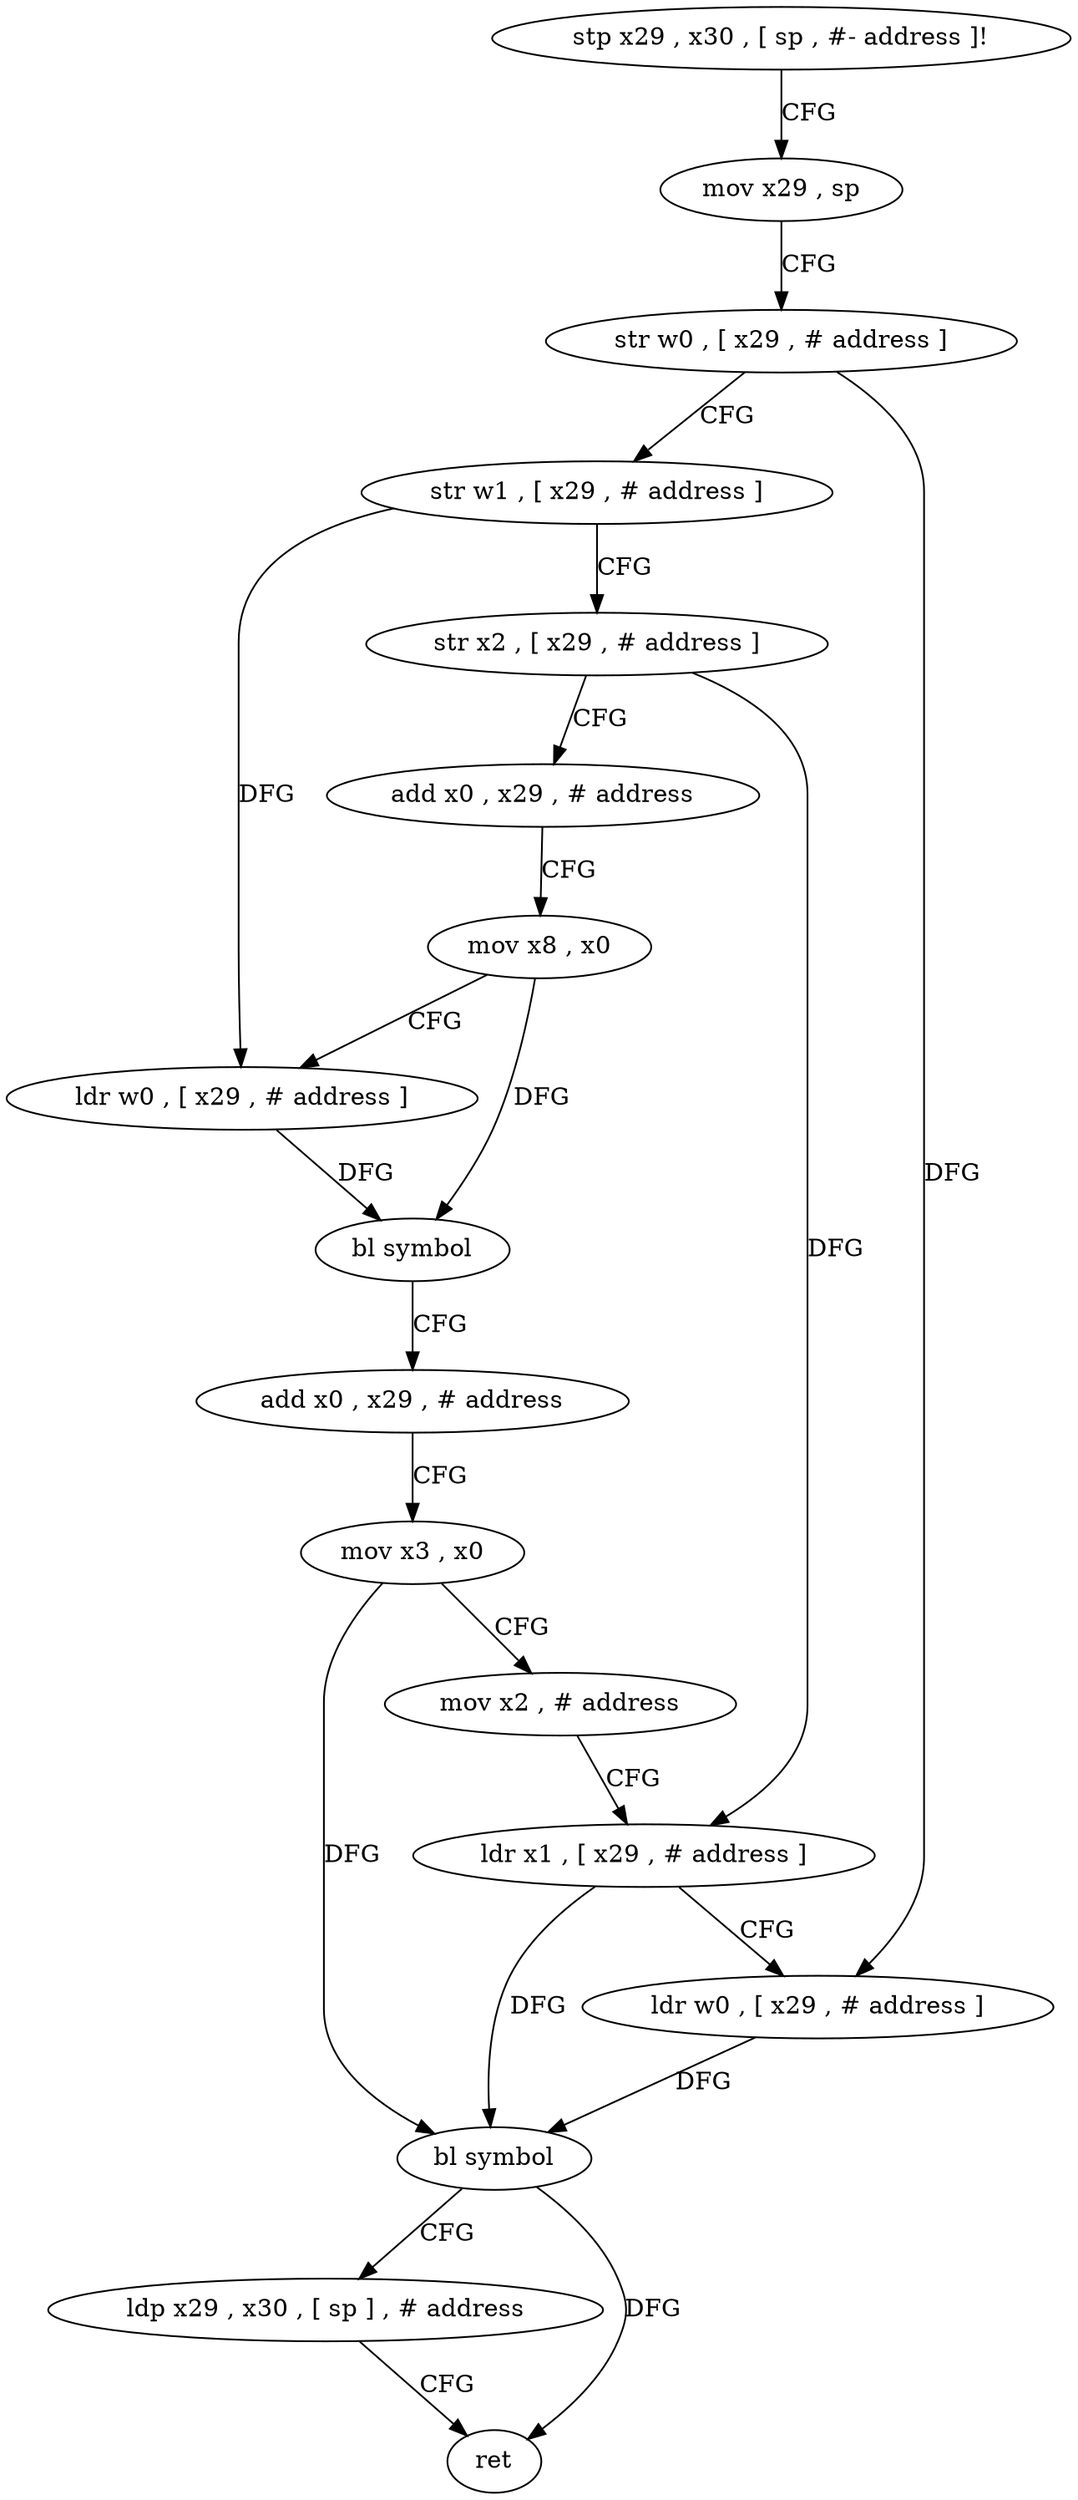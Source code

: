 digraph "func" {
"4381356" [label = "stp x29 , x30 , [ sp , #- address ]!" ]
"4381360" [label = "mov x29 , sp" ]
"4381364" [label = "str w0 , [ x29 , # address ]" ]
"4381368" [label = "str w1 , [ x29 , # address ]" ]
"4381372" [label = "str x2 , [ x29 , # address ]" ]
"4381376" [label = "add x0 , x29 , # address" ]
"4381380" [label = "mov x8 , x0" ]
"4381384" [label = "ldr w0 , [ x29 , # address ]" ]
"4381388" [label = "bl symbol" ]
"4381392" [label = "add x0 , x29 , # address" ]
"4381396" [label = "mov x3 , x0" ]
"4381400" [label = "mov x2 , # address" ]
"4381404" [label = "ldr x1 , [ x29 , # address ]" ]
"4381408" [label = "ldr w0 , [ x29 , # address ]" ]
"4381412" [label = "bl symbol" ]
"4381416" [label = "ldp x29 , x30 , [ sp ] , # address" ]
"4381420" [label = "ret" ]
"4381356" -> "4381360" [ label = "CFG" ]
"4381360" -> "4381364" [ label = "CFG" ]
"4381364" -> "4381368" [ label = "CFG" ]
"4381364" -> "4381408" [ label = "DFG" ]
"4381368" -> "4381372" [ label = "CFG" ]
"4381368" -> "4381384" [ label = "DFG" ]
"4381372" -> "4381376" [ label = "CFG" ]
"4381372" -> "4381404" [ label = "DFG" ]
"4381376" -> "4381380" [ label = "CFG" ]
"4381380" -> "4381384" [ label = "CFG" ]
"4381380" -> "4381388" [ label = "DFG" ]
"4381384" -> "4381388" [ label = "DFG" ]
"4381388" -> "4381392" [ label = "CFG" ]
"4381392" -> "4381396" [ label = "CFG" ]
"4381396" -> "4381400" [ label = "CFG" ]
"4381396" -> "4381412" [ label = "DFG" ]
"4381400" -> "4381404" [ label = "CFG" ]
"4381404" -> "4381408" [ label = "CFG" ]
"4381404" -> "4381412" [ label = "DFG" ]
"4381408" -> "4381412" [ label = "DFG" ]
"4381412" -> "4381416" [ label = "CFG" ]
"4381412" -> "4381420" [ label = "DFG" ]
"4381416" -> "4381420" [ label = "CFG" ]
}
